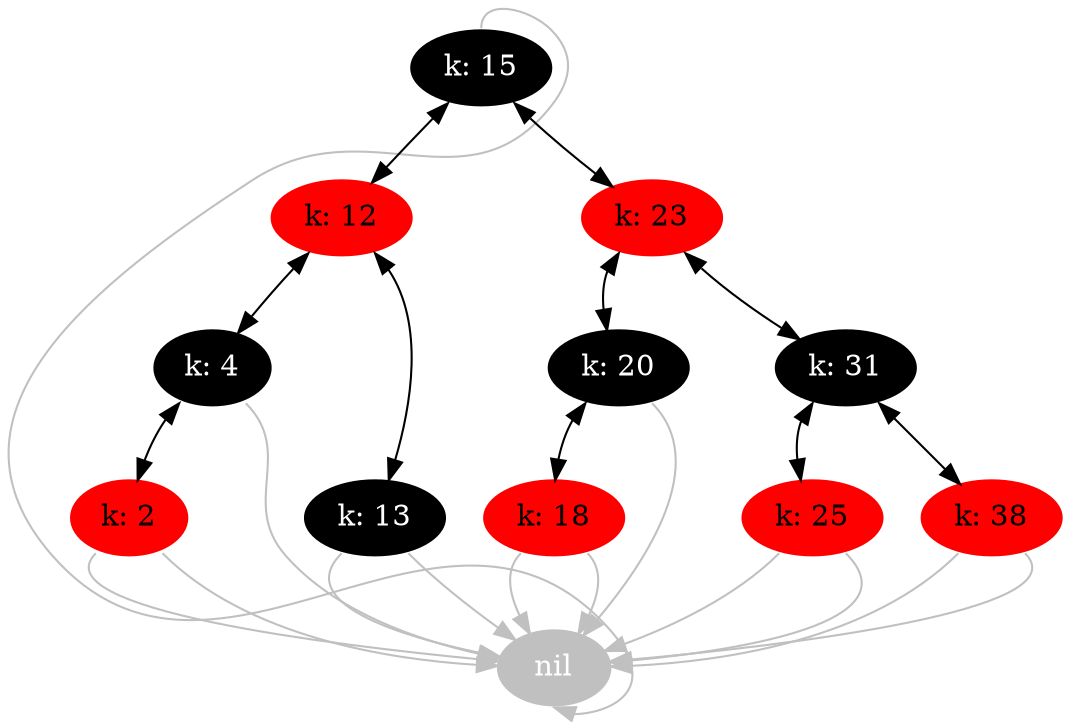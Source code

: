 digraph RBTMultimap {
	 node1 [label="nil", style=filled, color=grey, fontcolor=white];
	 node2 -> node1 [constraint=false, tailport=n, headport=s, color=grey];
	 node2 [label="k: 15", style=filled, color=black, fontcolor=white];
	 node2 -> node3 [tailport=sw, dir=both];
	 node2 -> node4 [tailport=se, dir=both];
	 node3 [label="k: 12", style=filled, color=red];
	 node3 -> node5 [tailport=sw, dir=both];
	 node3 -> node6 [tailport=se, dir=both];
	 node4 [label="k: 23", style=filled, color=red];
	 node4 -> node7 [tailport=sw, dir=both];
	 node4 -> node8 [tailport=se, dir=both];
	 node5 [label="k: 4", style=filled, color=black, fontcolor=white];
	 node5 -> node9 [tailport=sw, dir=both];
	 node5 -> node1 [tailport=se, color=grey];
	 node6 [label="k: 13", style=filled, color=black, fontcolor=white];
	 node6 -> node1 [tailport=sw, color=grey];
	 node6 -> node1 [tailport=se, color=grey];
	 node7 [label="k: 20", style=filled, color=black, fontcolor=white];
	 node7 -> node10 [tailport=sw, dir=both];
	 node7 -> node1 [tailport=se, color=grey];
	 node8 [label="k: 31", style=filled, color=black, fontcolor=white];
	 node8 -> node11 [tailport=sw, dir=both];
	 node8 -> node12 [tailport=se, dir=both];
	 node9 [label="k: 2", style=filled, color=red];
	 node9 -> node1 [tailport=sw, color=grey];
	 node9 -> node1 [tailport=se, color=grey];
	 node10 [label="k: 18", style=filled, color=red];
	 node10 -> node1 [tailport=sw, color=grey];
	 node10 -> node1 [tailport=se, color=grey];
	 node11 [label="k: 25", style=filled, color=red];
	 node11 -> node1 [tailport=sw, color=grey];
	 node11 -> node1 [tailport=se, color=grey];
	 node12 [label="k: 38", style=filled, color=red];
	 node12 -> node1 [tailport=sw, color=grey];
	 node12 -> node1 [tailport=se, color=grey];
}
